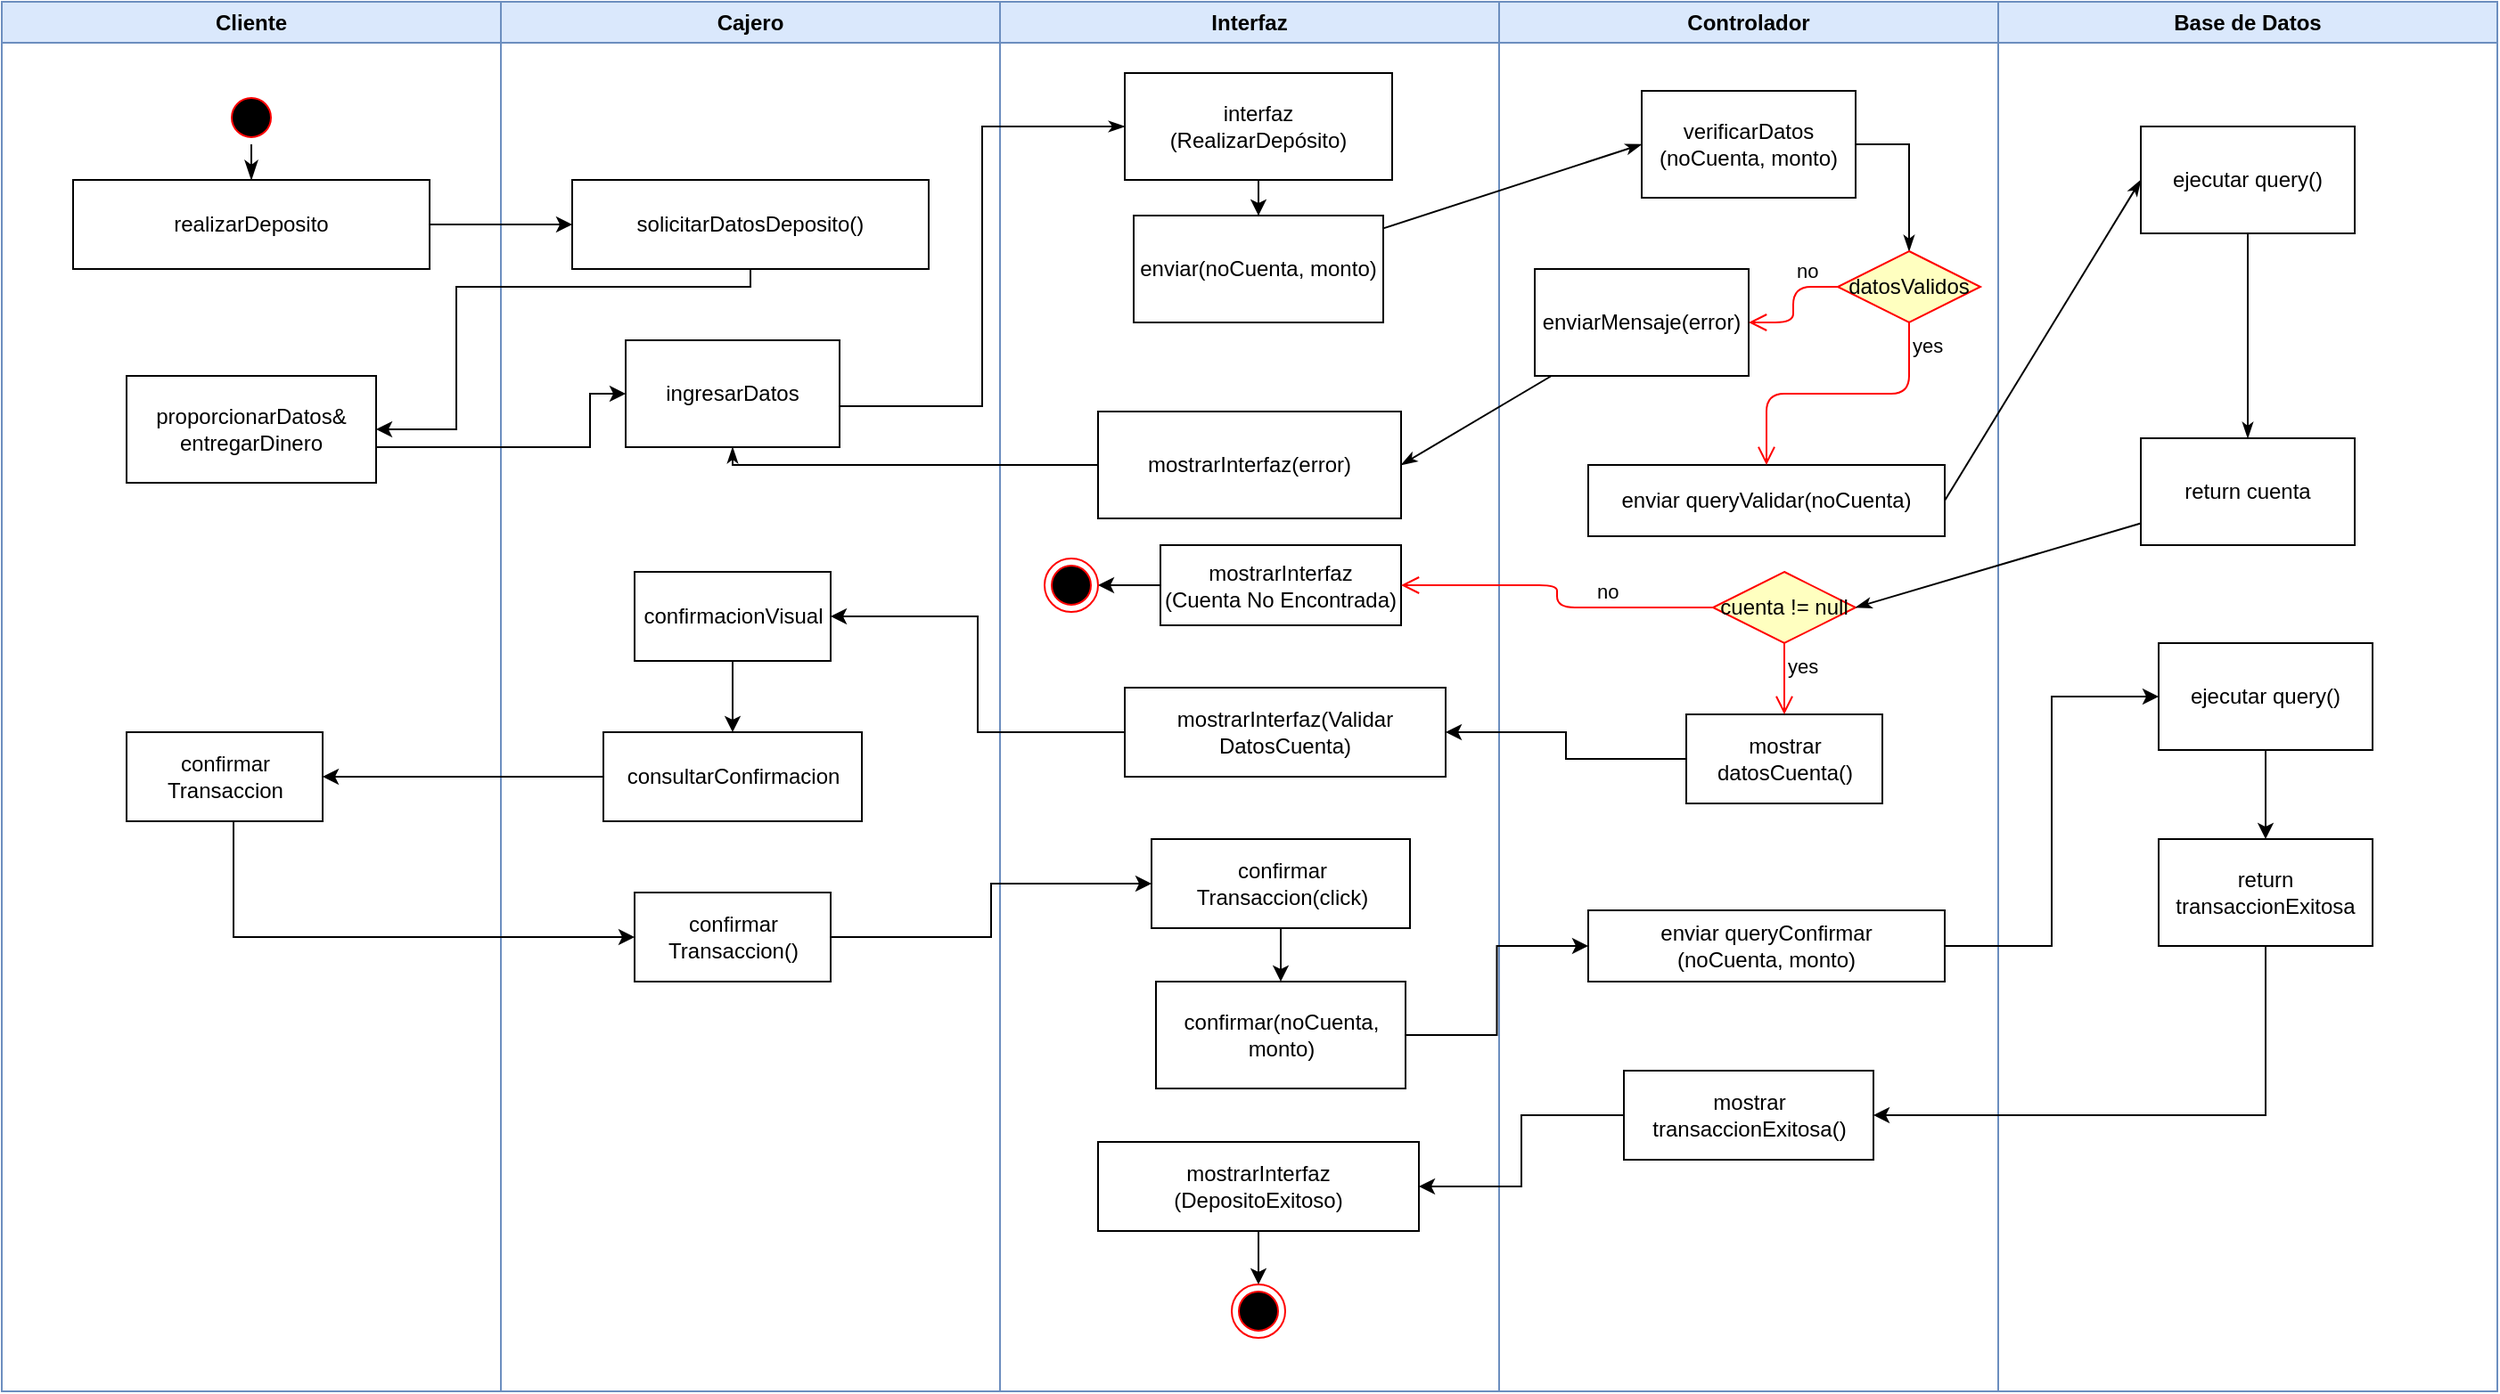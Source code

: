 <mxfile version="13.9.6" type="google"><diagram name="Page-1" id="e7e014a7-5840-1c2e-5031-d8a46d1fe8dd"><mxGraphModel dx="2195" dy="505" grid="1" gridSize="10" guides="1" tooltips="1" connect="1" arrows="1" fold="1" page="1" pageScale="1" pageWidth="1400" pageHeight="850" background="#ffffff" math="0" shadow="0"><root><mxCell id="0"/><mxCell id="1" parent="0"/><mxCell id="2" value="Cajero" style="swimlane;whiteSpace=wrap;shadow=0;fillColor=#dae8fc;strokeColor=#6c8ebf;" parent="1" vertex="1"><mxGeometry x="120" y="120" width="280" height="780" as="geometry"/></mxCell><mxCell id="pC7tKa-SAT9NVXGuXO3H-51" value="solicitarDatosDeposito()" style="rounded=0;whiteSpace=wrap;html=1;shadow=0;" parent="2" vertex="1"><mxGeometry x="40" y="100" width="200" height="50" as="geometry"/></mxCell><mxCell id="pC7tKa-SAT9NVXGuXO3H-54" value="ingresarDatos" style="rounded=0;whiteSpace=wrap;html=1;shadow=0;" parent="2" vertex="1"><mxGeometry x="70" y="190" width="120" height="60" as="geometry"/></mxCell><mxCell id="zBuvb8EIIKvN-f-kNEEv-20" style="edgeStyle=orthogonalEdgeStyle;rounded=0;orthogonalLoop=1;jettySize=auto;html=1;entryX=0.5;entryY=0;entryDx=0;entryDy=0;" parent="2" source="zBuvb8EIIKvN-f-kNEEv-17" target="zBuvb8EIIKvN-f-kNEEv-19" edge="1"><mxGeometry relative="1" as="geometry"/></mxCell><mxCell id="zBuvb8EIIKvN-f-kNEEv-17" value="confirmacionVisual" style="html=1;" parent="2" vertex="1"><mxGeometry x="75" y="320" width="110" height="50" as="geometry"/></mxCell><mxCell id="zBuvb8EIIKvN-f-kNEEv-19" value="consultarConfirmacion" style="html=1;" parent="2" vertex="1"><mxGeometry x="57.5" y="410" width="145" height="50" as="geometry"/></mxCell><mxCell id="zBuvb8EIIKvN-f-kNEEv-23" value="confirmar&lt;br&gt;Transaccion()" style="html=1;" parent="2" vertex="1"><mxGeometry x="75" y="500" width="110" height="50" as="geometry"/></mxCell><mxCell id="3" value="Interfaz" style="swimlane;whiteSpace=wrap;shadow=0;fillColor=#dae8fc;strokeColor=#6c8ebf;" parent="1" vertex="1"><mxGeometry x="400" y="120" width="280" height="780" as="geometry"/></mxCell><mxCell id="pC7tKa-SAT9NVXGuXO3H-53" value="enviar(noCuenta, monto)" style="rounded=0;whiteSpace=wrap;html=1;shadow=0;" parent="3" vertex="1"><mxGeometry x="75" y="120" width="140" height="60" as="geometry"/></mxCell><mxCell id="pC7tKa-SAT9NVXGuXO3H-79" value="mostrarInterfaz(error)" style="rounded=0;whiteSpace=wrap;html=1;shadow=0;glass=0;strokeColor=#000000;" parent="3" vertex="1"><mxGeometry x="55" y="230" width="170" height="60" as="geometry"/></mxCell><mxCell id="pC7tKa-SAT9NVXGuXO3H-100" value="mostrarInterfaz(Validar&lt;br&gt;DatosCuenta)" style="rounded=0;whiteSpace=wrap;html=1;shadow=0;glass=0;strokeColor=#000000;" parent="3" vertex="1"><mxGeometry x="70" y="385" width="180" height="50" as="geometry"/></mxCell><mxCell id="IzI1OPjO50mRTFcoxrqZ-20" style="edgeStyle=orthogonalEdgeStyle;rounded=0;orthogonalLoop=1;jettySize=auto;html=1;entryX=0.5;entryY=0;entryDx=0;entryDy=0;" parent="3" source="pC7tKa-SAT9NVXGuXO3H-104" target="pC7tKa-SAT9NVXGuXO3H-53" edge="1"><mxGeometry relative="1" as="geometry"/></mxCell><mxCell id="pC7tKa-SAT9NVXGuXO3H-104" value="interfaz&lt;br&gt;(RealizarDepósito)" style="rounded=0;whiteSpace=wrap;html=1;shadow=0;glass=0;strokeColor=#000000;" parent="3" vertex="1"><mxGeometry x="70" y="40" width="150" height="60" as="geometry"/></mxCell><mxCell id="zBuvb8EIIKvN-f-kNEEv-14" style="edgeStyle=orthogonalEdgeStyle;rounded=0;orthogonalLoop=1;jettySize=auto;html=1;entryX=1;entryY=0.5;entryDx=0;entryDy=0;" parent="3" source="zBuvb8EIIKvN-f-kNEEv-12" target="zBuvb8EIIKvN-f-kNEEv-13" edge="1"><mxGeometry relative="1" as="geometry"/></mxCell><mxCell id="zBuvb8EIIKvN-f-kNEEv-12" value="mostrarInterfaz&lt;br&gt;(Cuenta No Encontrada)" style="rounded=0;whiteSpace=wrap;html=1;shadow=0;glass=0;strokeColor=#000000;" parent="3" vertex="1"><mxGeometry x="90" y="305" width="135" height="45" as="geometry"/></mxCell><mxCell id="zBuvb8EIIKvN-f-kNEEv-13" value="" style="ellipse;html=1;shape=endState;fillColor=#000000;strokeColor=#ff0000;" parent="3" vertex="1"><mxGeometry x="25" y="312.5" width="30" height="30" as="geometry"/></mxCell><mxCell id="zBuvb8EIIKvN-f-kNEEv-27" style="edgeStyle=orthogonalEdgeStyle;rounded=0;orthogonalLoop=1;jettySize=auto;html=1;entryX=0.5;entryY=0;entryDx=0;entryDy=0;" parent="3" source="zBuvb8EIIKvN-f-kNEEv-16" target="zBuvb8EIIKvN-f-kNEEv-26" edge="1"><mxGeometry relative="1" as="geometry"/></mxCell><mxCell id="zBuvb8EIIKvN-f-kNEEv-16" value="confirmar&lt;br&gt;Transaccion(click)" style="html=1;" parent="3" vertex="1"><mxGeometry x="85" y="470" width="145" height="50" as="geometry"/></mxCell><mxCell id="zBuvb8EIIKvN-f-kNEEv-26" value="confirmar(noCuenta, monto)" style="rounded=0;whiteSpace=wrap;html=1;shadow=0;" parent="3" vertex="1"><mxGeometry x="87.5" y="550" width="140" height="60" as="geometry"/></mxCell><mxCell id="zBuvb8EIIKvN-f-kNEEv-39" style="edgeStyle=orthogonalEdgeStyle;rounded=0;orthogonalLoop=1;jettySize=auto;html=1;entryX=0.5;entryY=0;entryDx=0;entryDy=0;" parent="3" source="zBuvb8EIIKvN-f-kNEEv-36" target="zBuvb8EIIKvN-f-kNEEv-38" edge="1"><mxGeometry relative="1" as="geometry"/></mxCell><mxCell id="zBuvb8EIIKvN-f-kNEEv-36" value="mostrarInterfaz&lt;br&gt;(DepositoExitoso)" style="rounded=0;whiteSpace=wrap;html=1;shadow=0;glass=0;strokeColor=#000000;" parent="3" vertex="1"><mxGeometry x="55" y="640" width="180" height="50" as="geometry"/></mxCell><mxCell id="zBuvb8EIIKvN-f-kNEEv-38" value="" style="ellipse;html=1;shape=endState;fillColor=#000000;strokeColor=#ff0000;" parent="3" vertex="1"><mxGeometry x="130" y="720" width="30" height="30" as="geometry"/></mxCell><mxCell id="4" value="Controlador" style="swimlane;whiteSpace=wrap;shadow=0;fillColor=#dae8fc;strokeColor=#6c8ebf;" parent="1" vertex="1"><mxGeometry x="680" y="120" width="280" height="780" as="geometry"/></mxCell><mxCell id="pC7tKa-SAT9NVXGuXO3H-68" style="rounded=0;orthogonalLoop=1;jettySize=auto;html=1;shadow=0;endArrow=classicThin;endFill=1;entryX=0.5;entryY=0;entryDx=0;entryDy=0;exitX=1;exitY=0.5;exitDx=0;exitDy=0;" parent="4" source="pC7tKa-SAT9NVXGuXO3H-60" target="pC7tKa-SAT9NVXGuXO3H-85" edge="1"><mxGeometry relative="1" as="geometry"><mxPoint x="140" y="160" as="targetPoint"/><Array as="points"><mxPoint x="230" y="80"/></Array></mxGeometry></mxCell><mxCell id="pC7tKa-SAT9NVXGuXO3H-60" value="verificarDatos&lt;br&gt;(noCuenta, monto)" style="rounded=0;whiteSpace=wrap;html=1;shadow=0;glass=0;" parent="4" vertex="1"><mxGeometry x="80" y="50" width="120" height="60" as="geometry"/></mxCell><mxCell id="pC7tKa-SAT9NVXGuXO3H-69" value="enviar queryValidar(noCuenta)" style="rounded=0;whiteSpace=wrap;html=1;shadow=0;glass=0;" parent="4" vertex="1"><mxGeometry x="50" y="260" width="200" height="40" as="geometry"/></mxCell><mxCell id="pC7tKa-SAT9NVXGuXO3H-85" value="datosValidos" style="rhombus;whiteSpace=wrap;html=1;fillColor=#ffffc0;strokeColor=#ff0000;rounded=0;shadow=0;glass=0;" parent="4" vertex="1"><mxGeometry x="190" y="140" width="80" height="40" as="geometry"/></mxCell><mxCell id="pC7tKa-SAT9NVXGuXO3H-86" value="no" style="edgeStyle=orthogonalEdgeStyle;html=1;align=left;verticalAlign=bottom;endArrow=open;endSize=8;strokeColor=#ff0000;shadow=0;exitX=0;exitY=0.5;exitDx=0;exitDy=0;entryX=1;entryY=0.5;entryDx=0;entryDy=0;" parent="4" source="pC7tKa-SAT9NVXGuXO3H-85" target="pC7tKa-SAT9NVXGuXO3H-88" edge="1"><mxGeometry x="-0.286" relative="1" as="geometry"><mxPoint x="80" y="260" as="targetPoint"/><mxPoint as="offset"/></mxGeometry></mxCell><mxCell id="pC7tKa-SAT9NVXGuXO3H-87" value="yes" style="edgeStyle=orthogonalEdgeStyle;html=1;align=left;verticalAlign=top;endArrow=open;endSize=8;strokeColor=#ff0000;shadow=0;entryX=0.5;entryY=0;entryDx=0;entryDy=0;" parent="4" source="pC7tKa-SAT9NVXGuXO3H-85" target="pC7tKa-SAT9NVXGuXO3H-69" edge="1"><mxGeometry x="-1" relative="1" as="geometry"><mxPoint x="210" y="275" as="targetPoint"/></mxGeometry></mxCell><mxCell id="pC7tKa-SAT9NVXGuXO3H-88" value="enviarMensaje(error)" style="rounded=0;whiteSpace=wrap;html=1;shadow=0;glass=0;strokeColor=#000000;" parent="4" vertex="1"><mxGeometry x="20" y="150" width="120" height="60" as="geometry"/></mxCell><mxCell id="zBuvb8EIIKvN-f-kNEEv-5" value="cuenta != null" style="rhombus;whiteSpace=wrap;html=1;fillColor=#ffffc0;strokeColor=#ff0000;rounded=0;shadow=0;glass=0;" parent="4" vertex="1"><mxGeometry x="120" y="320" width="80" height="40" as="geometry"/></mxCell><mxCell id="zBuvb8EIIKvN-f-kNEEv-8" value="mostrar &lt;br&gt;datosCuenta()" style="html=1;" parent="4" vertex="1"><mxGeometry x="105" y="400" width="110" height="50" as="geometry"/></mxCell><mxCell id="zBuvb8EIIKvN-f-kNEEv-11" value="yes" style="edgeStyle=orthogonalEdgeStyle;html=1;align=left;verticalAlign=top;endArrow=open;endSize=8;strokeColor=#ff0000;exitX=0.5;exitY=1;exitDx=0;exitDy=0;entryX=0.5;entryY=0;entryDx=0;entryDy=0;" parent="4" source="zBuvb8EIIKvN-f-kNEEv-5" target="zBuvb8EIIKvN-f-kNEEv-8" edge="1"><mxGeometry x="-1" relative="1" as="geometry"><mxPoint x="160" y="410" as="targetPoint"/><mxPoint x="110" y="400" as="sourcePoint"/></mxGeometry></mxCell><mxCell id="zBuvb8EIIKvN-f-kNEEv-28" value="enviar queryConfirmar&lt;br&gt;(noCuenta, monto)" style="rounded=0;whiteSpace=wrap;html=1;shadow=0;glass=0;" parent="4" vertex="1"><mxGeometry x="50" y="510" width="200" height="40" as="geometry"/></mxCell><mxCell id="zBuvb8EIIKvN-f-kNEEv-34" value="mostrar &lt;br&gt;transaccionExitosa()" style="html=1;" parent="4" vertex="1"><mxGeometry x="70" y="600" width="140" height="50" as="geometry"/></mxCell><mxCell id="pC7tKa-SAT9NVXGuXO3H-42" value="Base de Datos" style="swimlane;whiteSpace=wrap;shadow=0;fillColor=#dae8fc;strokeColor=#6c8ebf;" parent="1" vertex="1"><mxGeometry x="960" y="120" width="280" height="780" as="geometry"/></mxCell><mxCell id="pC7tKa-SAT9NVXGuXO3H-74" style="edgeStyle=none;rounded=0;orthogonalLoop=1;jettySize=auto;html=1;entryX=0.5;entryY=0;entryDx=0;entryDy=0;shadow=0;endArrow=classicThin;endFill=1;strokeColor=#000000;" parent="pC7tKa-SAT9NVXGuXO3H-42" source="pC7tKa-SAT9NVXGuXO3H-71" target="pC7tKa-SAT9NVXGuXO3H-73" edge="1"><mxGeometry relative="1" as="geometry"/></mxCell><mxCell id="pC7tKa-SAT9NVXGuXO3H-71" value="ejecutar query()" style="rounded=0;whiteSpace=wrap;html=1;shadow=0;glass=0;" parent="pC7tKa-SAT9NVXGuXO3H-42" vertex="1"><mxGeometry x="80" y="70" width="120" height="60" as="geometry"/></mxCell><mxCell id="pC7tKa-SAT9NVXGuXO3H-73" value="return cuenta" style="rounded=0;whiteSpace=wrap;html=1;shadow=0;glass=0;" parent="pC7tKa-SAT9NVXGuXO3H-42" vertex="1"><mxGeometry x="80" y="245" width="120" height="60" as="geometry"/></mxCell><mxCell id="zBuvb8EIIKvN-f-kNEEv-33" style="edgeStyle=orthogonalEdgeStyle;rounded=0;orthogonalLoop=1;jettySize=auto;html=1;entryX=0.5;entryY=0;entryDx=0;entryDy=0;" parent="pC7tKa-SAT9NVXGuXO3H-42" source="zBuvb8EIIKvN-f-kNEEv-30" target="zBuvb8EIIKvN-f-kNEEv-31" edge="1"><mxGeometry relative="1" as="geometry"/></mxCell><mxCell id="zBuvb8EIIKvN-f-kNEEv-30" value="ejecutar query()" style="rounded=0;whiteSpace=wrap;html=1;shadow=0;glass=0;" parent="pC7tKa-SAT9NVXGuXO3H-42" vertex="1"><mxGeometry x="90" y="360" width="120" height="60" as="geometry"/></mxCell><mxCell id="zBuvb8EIIKvN-f-kNEEv-31" value="return transaccionExitosa" style="rounded=0;whiteSpace=wrap;html=1;shadow=0;glass=0;" parent="pC7tKa-SAT9NVXGuXO3H-42" vertex="1"><mxGeometry x="90" y="470" width="120" height="60" as="geometry"/></mxCell><mxCell id="pC7tKa-SAT9NVXGuXO3H-57" value="" style="endArrow=classicThin;html=1;exitX=1;exitY=0.617;exitDx=0;exitDy=0;exitPerimeter=0;entryX=0;entryY=0.5;entryDx=0;entryDy=0;endFill=1;shadow=0;edgeStyle=elbowEdgeStyle;rounded=0;" parent="1" source="pC7tKa-SAT9NVXGuXO3H-54" target="pC7tKa-SAT9NVXGuXO3H-104" edge="1"><mxGeometry width="50" height="50" relative="1" as="geometry"><mxPoint x="440" y="420" as="sourcePoint"/><mxPoint x="490" y="370" as="targetPoint"/></mxGeometry></mxCell><mxCell id="pC7tKa-SAT9NVXGuXO3H-63" style="rounded=0;orthogonalLoop=1;jettySize=auto;html=1;entryX=0;entryY=0.5;entryDx=0;entryDy=0;endArrow=classicThin;endFill=1;strokeColor=#000000;shadow=0;" parent="1" source="pC7tKa-SAT9NVXGuXO3H-53" target="pC7tKa-SAT9NVXGuXO3H-60" edge="1"><mxGeometry relative="1" as="geometry"/></mxCell><mxCell id="pC7tKa-SAT9NVXGuXO3H-72" style="rounded=0;orthogonalLoop=1;jettySize=auto;html=1;entryX=0;entryY=0.5;entryDx=0;entryDy=0;shadow=0;endArrow=classicThin;endFill=1;strokeColor=#000000;exitX=1;exitY=0.5;exitDx=0;exitDy=0;" parent="1" source="pC7tKa-SAT9NVXGuXO3H-69" target="pC7tKa-SAT9NVXGuXO3H-71" edge="1"><mxGeometry relative="1" as="geometry"/></mxCell><mxCell id="pC7tKa-SAT9NVXGuXO3H-89" style="rounded=0;orthogonalLoop=1;jettySize=auto;html=1;entryX=1;entryY=0.5;entryDx=0;entryDy=0;shadow=0;endArrow=classicThin;endFill=1;strokeColor=#000000;" parent="1" source="pC7tKa-SAT9NVXGuXO3H-88" target="pC7tKa-SAT9NVXGuXO3H-79" edge="1"><mxGeometry relative="1" as="geometry"/></mxCell><mxCell id="pC7tKa-SAT9NVXGuXO3H-96" style="rounded=0;orthogonalLoop=1;jettySize=auto;html=1;entryX=1;entryY=0.5;entryDx=0;entryDy=0;shadow=0;endArrow=classicThin;endFill=1;strokeColor=#000000;" parent="1" source="pC7tKa-SAT9NVXGuXO3H-73" target="zBuvb8EIIKvN-f-kNEEv-5" edge="1"><mxGeometry relative="1" as="geometry"><mxPoint x="870" y="460" as="targetPoint"/></mxGeometry></mxCell><mxCell id="pC7tKa-SAT9NVXGuXO3H-106" style="edgeStyle=elbowEdgeStyle;rounded=0;orthogonalLoop=1;jettySize=auto;html=1;entryX=0.5;entryY=1;entryDx=0;entryDy=0;shadow=0;endArrow=classicThin;endFill=1;strokeColor=#000000;exitX=0;exitY=0.5;exitDx=0;exitDy=0;" parent="1" source="pC7tKa-SAT9NVXGuXO3H-79" target="pC7tKa-SAT9NVXGuXO3H-54" edge="1"><mxGeometry relative="1" as="geometry"><Array as="points"><mxPoint x="250" y="410"/></Array></mxGeometry></mxCell><mxCell id="IzI1OPjO50mRTFcoxrqZ-12" value="Cliente" style="swimlane;whiteSpace=wrap;shadow=0;fillColor=#dae8fc;strokeColor=#6c8ebf;" parent="1" vertex="1"><mxGeometry x="-160" y="120" width="280" height="780" as="geometry"/></mxCell><mxCell id="IzI1OPjO50mRTFcoxrqZ-13" value="" style="ellipse;html=1;shape=startState;fillColor=#000000;strokeColor=#ff0000;rounded=1;shadow=0;" parent="IzI1OPjO50mRTFcoxrqZ-12" vertex="1"><mxGeometry x="125" y="50" width="30" height="30" as="geometry"/></mxCell><mxCell id="IzI1OPjO50mRTFcoxrqZ-14" value="" style="edgeStyle=orthogonalEdgeStyle;html=1;verticalAlign=bottom;endArrow=classicThin;endSize=8;entryX=0.5;entryY=0;entryDx=0;entryDy=0;endFill=1;shadow=0;" parent="IzI1OPjO50mRTFcoxrqZ-12" source="IzI1OPjO50mRTFcoxrqZ-13" target="IzI1OPjO50mRTFcoxrqZ-15" edge="1"><mxGeometry relative="1" as="geometry"><mxPoint x="140" y="120" as="targetPoint"/></mxGeometry></mxCell><mxCell id="IzI1OPjO50mRTFcoxrqZ-15" value="realizarDeposito" style="rounded=0;whiteSpace=wrap;html=1;shadow=0;" parent="IzI1OPjO50mRTFcoxrqZ-12" vertex="1"><mxGeometry x="40" y="100" width="200" height="50" as="geometry"/></mxCell><mxCell id="IzI1OPjO50mRTFcoxrqZ-16" value="proporcionarDatos&amp;amp;&lt;br&gt;entregarDinero" style="rounded=0;whiteSpace=wrap;html=1;shadow=0;" parent="IzI1OPjO50mRTFcoxrqZ-12" vertex="1"><mxGeometry x="70" y="210" width="140" height="60" as="geometry"/></mxCell><mxCell id="zBuvb8EIIKvN-f-kNEEv-21" value="confirmar&lt;br&gt;Transaccion" style="html=1;" parent="IzI1OPjO50mRTFcoxrqZ-12" vertex="1"><mxGeometry x="70" y="410" width="110" height="50" as="geometry"/></mxCell><mxCell id="IzI1OPjO50mRTFcoxrqZ-17" style="edgeStyle=orthogonalEdgeStyle;rounded=0;orthogonalLoop=1;jettySize=auto;html=1;entryX=0;entryY=0.5;entryDx=0;entryDy=0;" parent="1" source="IzI1OPjO50mRTFcoxrqZ-15" target="pC7tKa-SAT9NVXGuXO3H-51" edge="1"><mxGeometry relative="1" as="geometry"/></mxCell><mxCell id="IzI1OPjO50mRTFcoxrqZ-18" style="edgeStyle=orthogonalEdgeStyle;rounded=0;orthogonalLoop=1;jettySize=auto;html=1;entryX=1;entryY=0.5;entryDx=0;entryDy=0;" parent="1" source="pC7tKa-SAT9NVXGuXO3H-51" target="IzI1OPjO50mRTFcoxrqZ-16" edge="1"><mxGeometry relative="1" as="geometry"><Array as="points"><mxPoint x="260" y="280"/><mxPoint x="95" y="280"/><mxPoint x="95" y="360"/></Array></mxGeometry></mxCell><mxCell id="IzI1OPjO50mRTFcoxrqZ-19" style="edgeStyle=orthogonalEdgeStyle;rounded=0;orthogonalLoop=1;jettySize=auto;html=1;entryX=0;entryY=0.5;entryDx=0;entryDy=0;" parent="1" source="IzI1OPjO50mRTFcoxrqZ-16" target="pC7tKa-SAT9NVXGuXO3H-54" edge="1"><mxGeometry relative="1" as="geometry"><Array as="points"><mxPoint x="170" y="370"/><mxPoint x="170" y="340"/></Array></mxGeometry></mxCell><mxCell id="zBuvb8EIIKvN-f-kNEEv-6" value="no" style="edgeStyle=orthogonalEdgeStyle;html=1;align=left;verticalAlign=bottom;endArrow=open;endSize=8;strokeColor=#ff0000;shadow=0;exitX=0;exitY=0.5;exitDx=0;exitDy=0;" parent="1" source="zBuvb8EIIKvN-f-kNEEv-5" target="zBuvb8EIIKvN-f-kNEEv-12" edge="1"><mxGeometry x="-0.286" relative="1" as="geometry"><mxPoint x="750" y="460" as="targetPoint"/><mxPoint as="offset"/></mxGeometry></mxCell><mxCell id="zBuvb8EIIKvN-f-kNEEv-15" style="edgeStyle=orthogonalEdgeStyle;rounded=0;orthogonalLoop=1;jettySize=auto;html=1;entryX=1;entryY=0.5;entryDx=0;entryDy=0;" parent="1" source="zBuvb8EIIKvN-f-kNEEv-8" target="pC7tKa-SAT9NVXGuXO3H-100" edge="1"><mxGeometry relative="1" as="geometry"/></mxCell><mxCell id="zBuvb8EIIKvN-f-kNEEv-18" style="edgeStyle=orthogonalEdgeStyle;rounded=0;orthogonalLoop=1;jettySize=auto;html=1;entryX=1;entryY=0.5;entryDx=0;entryDy=0;" parent="1" source="pC7tKa-SAT9NVXGuXO3H-100" target="zBuvb8EIIKvN-f-kNEEv-17" edge="1"><mxGeometry relative="1" as="geometry"/></mxCell><mxCell id="zBuvb8EIIKvN-f-kNEEv-22" style="edgeStyle=orthogonalEdgeStyle;rounded=0;orthogonalLoop=1;jettySize=auto;html=1;entryX=1;entryY=0.5;entryDx=0;entryDy=0;" parent="1" source="zBuvb8EIIKvN-f-kNEEv-19" target="zBuvb8EIIKvN-f-kNEEv-21" edge="1"><mxGeometry relative="1" as="geometry"/></mxCell><mxCell id="zBuvb8EIIKvN-f-kNEEv-24" style="edgeStyle=orthogonalEdgeStyle;rounded=0;orthogonalLoop=1;jettySize=auto;html=1;entryX=0;entryY=0.5;entryDx=0;entryDy=0;" parent="1" source="zBuvb8EIIKvN-f-kNEEv-21" target="zBuvb8EIIKvN-f-kNEEv-23" edge="1"><mxGeometry relative="1" as="geometry"><Array as="points"><mxPoint x="-30" y="645"/></Array></mxGeometry></mxCell><mxCell id="zBuvb8EIIKvN-f-kNEEv-25" style="edgeStyle=orthogonalEdgeStyle;rounded=0;orthogonalLoop=1;jettySize=auto;html=1;entryX=0;entryY=0.5;entryDx=0;entryDy=0;" parent="1" source="zBuvb8EIIKvN-f-kNEEv-23" target="zBuvb8EIIKvN-f-kNEEv-16" edge="1"><mxGeometry relative="1" as="geometry"/></mxCell><mxCell id="zBuvb8EIIKvN-f-kNEEv-29" style="edgeStyle=orthogonalEdgeStyle;rounded=0;orthogonalLoop=1;jettySize=auto;html=1;entryX=0;entryY=0.5;entryDx=0;entryDy=0;" parent="1" source="zBuvb8EIIKvN-f-kNEEv-26" target="zBuvb8EIIKvN-f-kNEEv-28" edge="1"><mxGeometry relative="1" as="geometry"/></mxCell><mxCell id="zBuvb8EIIKvN-f-kNEEv-32" style="edgeStyle=orthogonalEdgeStyle;rounded=0;orthogonalLoop=1;jettySize=auto;html=1;entryX=0;entryY=0.5;entryDx=0;entryDy=0;" parent="1" source="zBuvb8EIIKvN-f-kNEEv-28" target="zBuvb8EIIKvN-f-kNEEv-30" edge="1"><mxGeometry relative="1" as="geometry"/></mxCell><mxCell id="zBuvb8EIIKvN-f-kNEEv-35" style="edgeStyle=orthogonalEdgeStyle;rounded=0;orthogonalLoop=1;jettySize=auto;html=1;entryX=1;entryY=0.5;entryDx=0;entryDy=0;" parent="1" source="zBuvb8EIIKvN-f-kNEEv-31" target="zBuvb8EIIKvN-f-kNEEv-34" edge="1"><mxGeometry relative="1" as="geometry"><Array as="points"><mxPoint x="1110" y="745"/></Array></mxGeometry></mxCell><mxCell id="zBuvb8EIIKvN-f-kNEEv-37" style="edgeStyle=orthogonalEdgeStyle;rounded=0;orthogonalLoop=1;jettySize=auto;html=1;entryX=1;entryY=0.5;entryDx=0;entryDy=0;" parent="1" source="zBuvb8EIIKvN-f-kNEEv-34" target="zBuvb8EIIKvN-f-kNEEv-36" edge="1"><mxGeometry relative="1" as="geometry"/></mxCell></root></mxGraphModel></diagram></mxfile>
